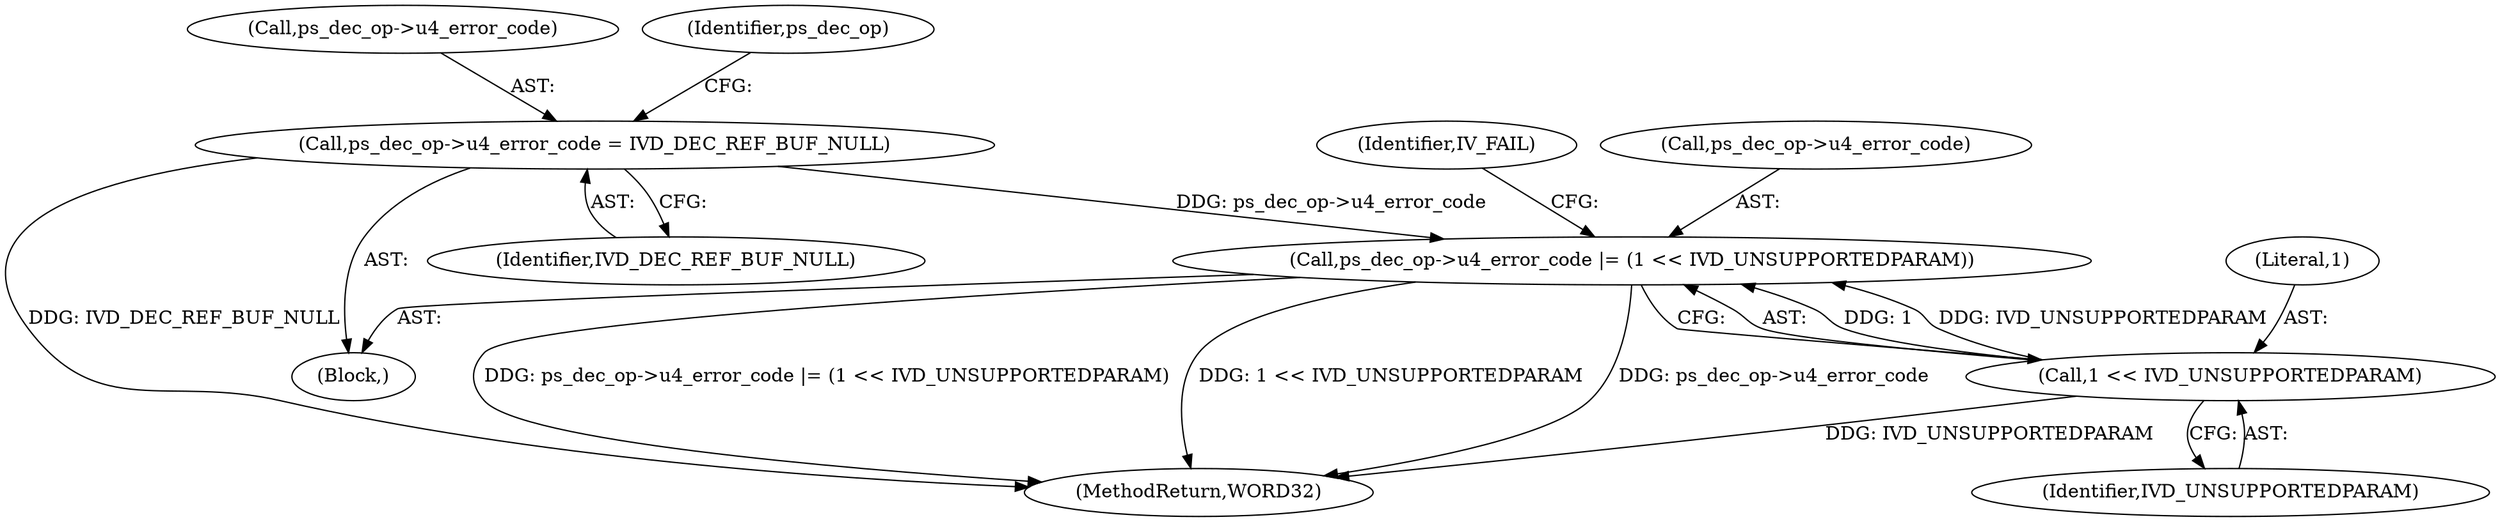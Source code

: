 digraph "0_Android_326fe991a4b7971e8aeaf4ac775491dd8abd85bb@pointer" {
"1000597" [label="(Call,ps_dec_op->u4_error_code |= (1 << IVD_UNSUPPORTEDPARAM))"];
"1000592" [label="(Call,ps_dec_op->u4_error_code = IVD_DEC_REF_BUF_NULL)"];
"1000601" [label="(Call,1 << IVD_UNSUPPORTEDPARAM)"];
"1000596" [label="(Identifier,IVD_DEC_REF_BUF_NULL)"];
"1000605" [label="(Identifier,IV_FAIL)"];
"1000603" [label="(Identifier,IVD_UNSUPPORTEDPARAM)"];
"1000592" [label="(Call,ps_dec_op->u4_error_code = IVD_DEC_REF_BUF_NULL)"];
"1000601" [label="(Call,1 << IVD_UNSUPPORTEDPARAM)"];
"1000597" [label="(Call,ps_dec_op->u4_error_code |= (1 << IVD_UNSUPPORTEDPARAM))"];
"1000593" [label="(Call,ps_dec_op->u4_error_code)"];
"1000602" [label="(Literal,1)"];
"1000591" [label="(Block,)"];
"1000598" [label="(Call,ps_dec_op->u4_error_code)"];
"1000599" [label="(Identifier,ps_dec_op)"];
"1002147" [label="(MethodReturn,WORD32)"];
"1000597" -> "1000591"  [label="AST: "];
"1000597" -> "1000601"  [label="CFG: "];
"1000598" -> "1000597"  [label="AST: "];
"1000601" -> "1000597"  [label="AST: "];
"1000605" -> "1000597"  [label="CFG: "];
"1000597" -> "1002147"  [label="DDG: ps_dec_op->u4_error_code"];
"1000597" -> "1002147"  [label="DDG: ps_dec_op->u4_error_code |= (1 << IVD_UNSUPPORTEDPARAM)"];
"1000597" -> "1002147"  [label="DDG: 1 << IVD_UNSUPPORTEDPARAM"];
"1000592" -> "1000597"  [label="DDG: ps_dec_op->u4_error_code"];
"1000601" -> "1000597"  [label="DDG: 1"];
"1000601" -> "1000597"  [label="DDG: IVD_UNSUPPORTEDPARAM"];
"1000592" -> "1000591"  [label="AST: "];
"1000592" -> "1000596"  [label="CFG: "];
"1000593" -> "1000592"  [label="AST: "];
"1000596" -> "1000592"  [label="AST: "];
"1000599" -> "1000592"  [label="CFG: "];
"1000592" -> "1002147"  [label="DDG: IVD_DEC_REF_BUF_NULL"];
"1000601" -> "1000603"  [label="CFG: "];
"1000602" -> "1000601"  [label="AST: "];
"1000603" -> "1000601"  [label="AST: "];
"1000601" -> "1002147"  [label="DDG: IVD_UNSUPPORTEDPARAM"];
}
